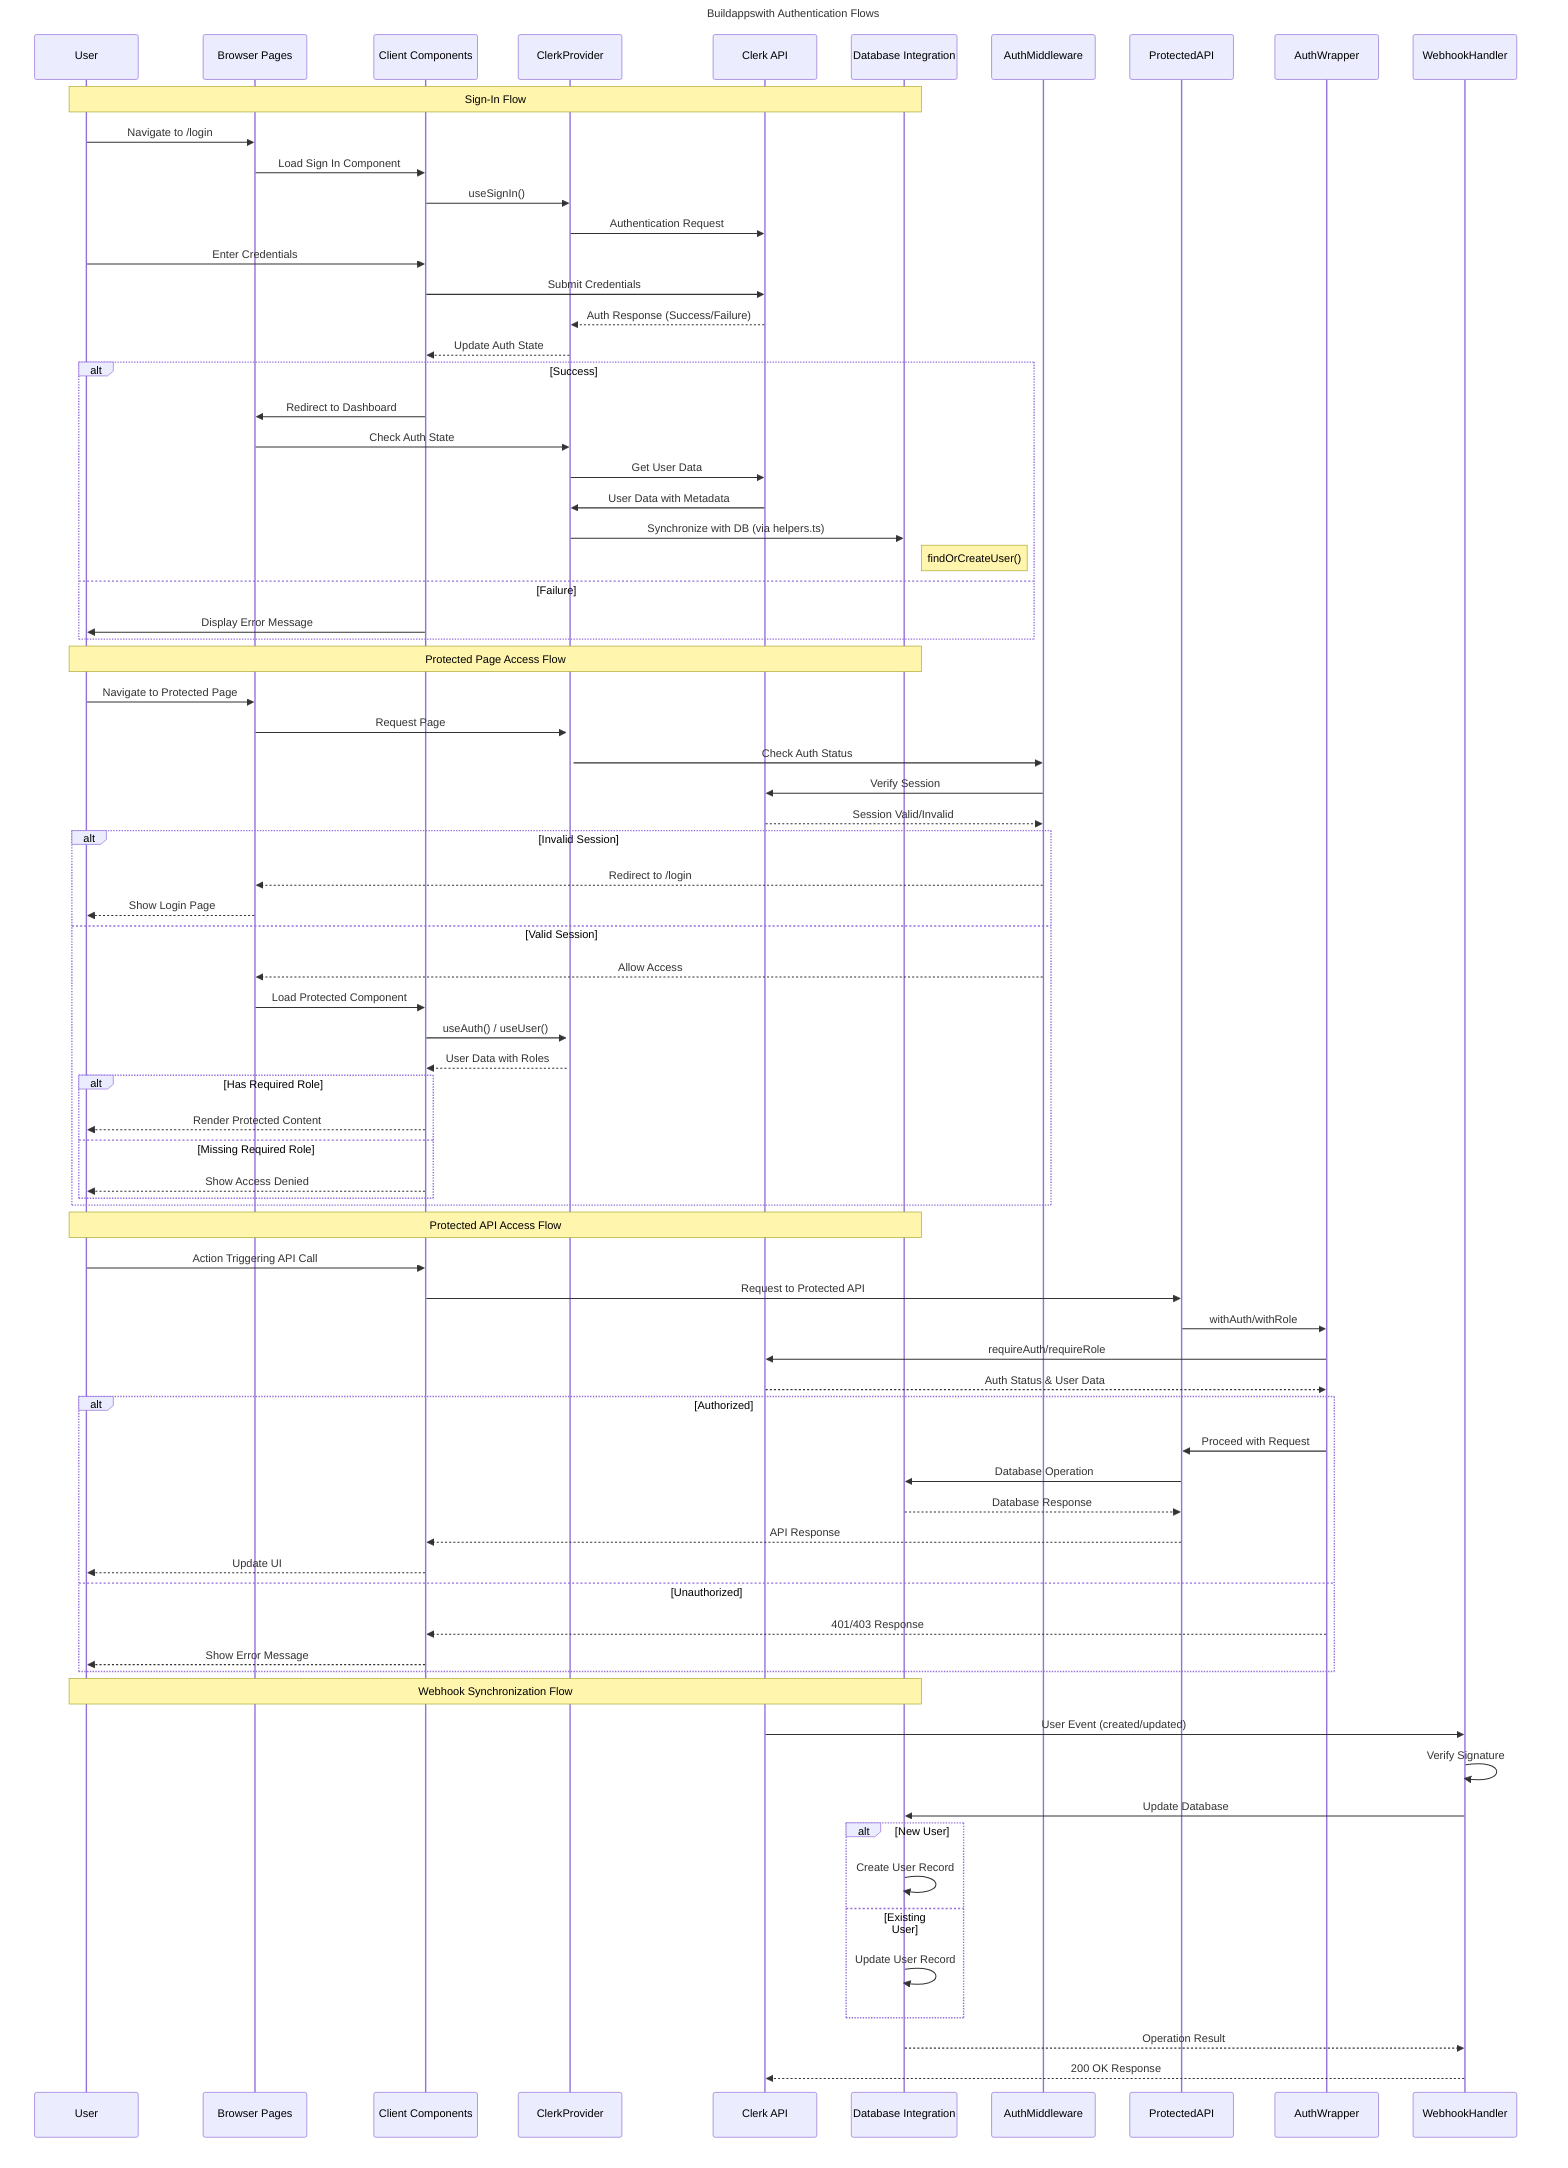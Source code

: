 sequenceDiagram
    title Buildappswith Authentication Flows

    %% Sign-In Flow
    participant U as User
    participant BP as Browser Pages
    participant CC as Client Components
    participant CP as ClerkProvider
    participant CA as Clerk API
    participant DBI as Database Integration

    %% Authentication Flow - Sign In
    note over U,DBI: Sign-In Flow
    U->>BP: Navigate to /login
    BP->>CC: Load Sign In Component
    CC->>CP: useSignIn()
    CP->>CA: Authentication Request
    U->>CC: Enter Credentials
    CC->>CA: Submit Credentials
    CA-->>CP: Auth Response (Success/Failure)
    CP-->>CC: Update Auth State
    alt Success
        CC->>BP: Redirect to Dashboard
        BP->>CP: Check Auth State
        CP->>CA: Get User Data
        CA->>CP: User Data with Metadata
        CP->>DBI: Synchronize with DB (via helpers.ts)
        note right of DBI: findOrCreateUser()
    else Failure
        CC->>U: Display Error Message
    end

    %% Page Access Flow
    note over U,DBI: Protected Page Access Flow
    U->>BP: Navigate to Protected Page
    BP->>+CP: Request Page
    CP->>AuthMiddleware: Check Auth Status
    AuthMiddleware->>CA: Verify Session
    CA-->>AuthMiddleware: Session Valid/Invalid
    alt Invalid Session
        AuthMiddleware-->>BP: Redirect to /login
        BP-->>U: Show Login Page
    else Valid Session
        AuthMiddleware-->>BP: Allow Access
        BP->>CC: Load Protected Component
        CC->>CP: useAuth() / useUser()
        CP-->>CC: User Data with Roles
        alt Has Required Role
            CC-->>U: Render Protected Content
        else Missing Required Role
            CC-->>U: Show Access Denied
        end
    end

    %% API Protection Flow
    note over U,DBI: Protected API Access Flow
    U->>CC: Action Triggering API Call
    CC->>ProtectedAPI: Request to Protected API
    ProtectedAPI->>AuthWrapper: withAuth/withRole
    AuthWrapper->>CA: requireAuth/requireRole
    CA-->>AuthWrapper: Auth Status & User Data
    alt Authorized
        AuthWrapper->>ProtectedAPI: Proceed with Request
        ProtectedAPI->>DBI: Database Operation
        DBI-->>ProtectedAPI: Database Response
        ProtectedAPI-->>CC: API Response
        CC-->>U: Update UI
    else Unauthorized
        AuthWrapper-->>CC: 401/403 Response
        CC-->>U: Show Error Message
    end

    %% Webhook Flow
    note over U,DBI: Webhook Synchronization Flow
    CA->>WebhookHandler: User Event (created/updated)
    WebhookHandler->>WebhookHandler: Verify Signature
    WebhookHandler->>DBI: Update Database
    alt New User
        DBI->>DBI: Create User Record
    else Existing User
        DBI->>DBI: Update User Record
    end
    DBI-->>WebhookHandler: Operation Result
    WebhookHandler-->>CA: 200 OK Response
